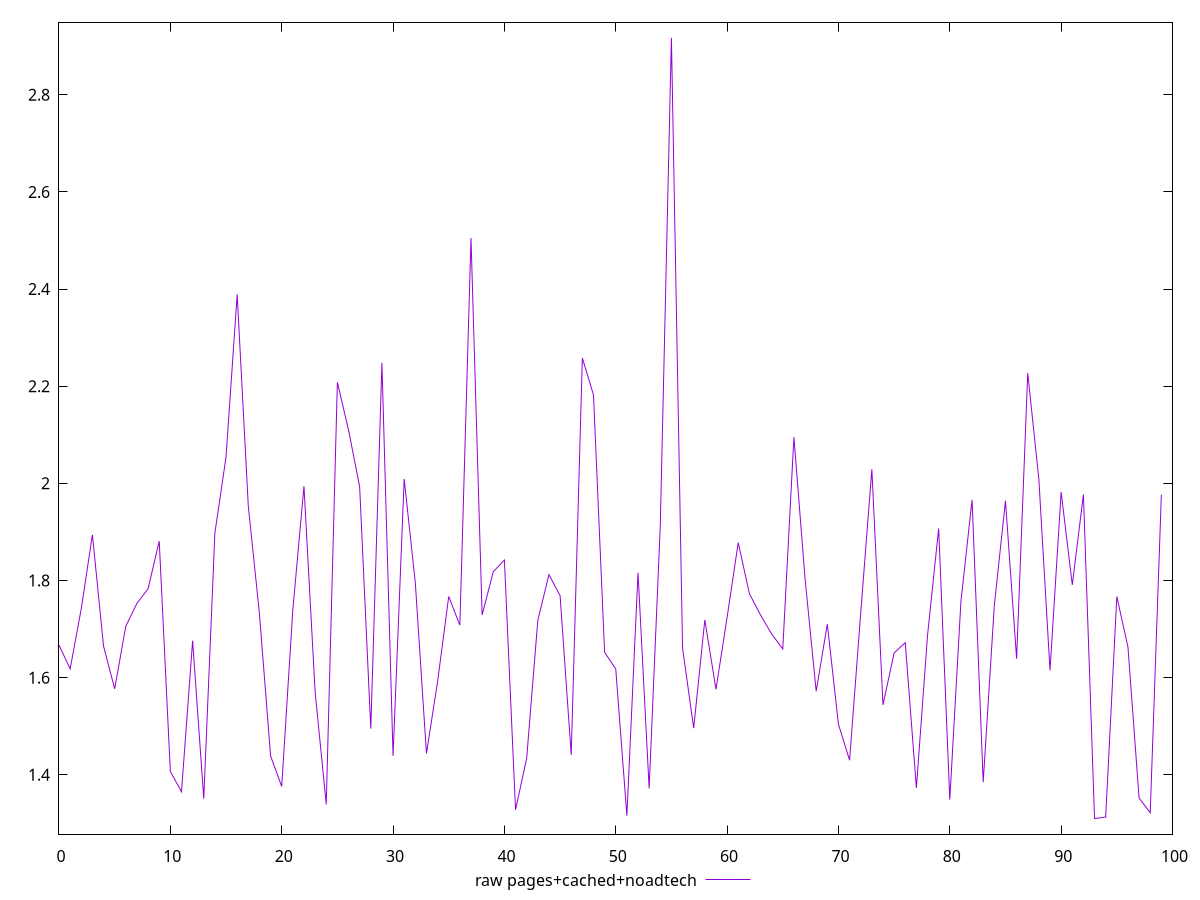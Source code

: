 $_rawPagesCachedNoadtech <<EOF
1.6669999999999998
1.6179999999999999
1.742
1.8940000000000001
1.665
1.577
1.7059999999999997
1.753
1.783
1.8810000000000002
1.407
1.365
1.6760000000000002
1.351
1.8980000000000001
2.0540000000000003
2.389
1.9529999999999998
1.732
1.4389999999999998
1.3760000000000001
1.74
1.9939999999999998
1.5710000000000002
1.339
2.208
2.1100000000000003
1.9929999999999999
1.495
2.248
1.439
2.009
1.795
1.444
1.5919999999999999
1.7670000000000001
1.708
2.505
1.729
1.8179999999999998
1.842
1.328
1.434
1.718
1.8119999999999998
1.7689999999999997
1.4409999999999998
2.258
2.182
1.6520000000000001
1.618
1.316
1.816
1.372
1.913
2.9170000000000003
1.661
1.496
1.719
1.5759999999999998
1.7240000000000002
1.8780000000000001
1.773
1.729
1.6899999999999997
1.659
2.095
1.8039999999999998
1.572
1.71
1.504
1.43
1.733
2.029
1.5439999999999998
1.651
1.6720000000000002
1.373
1.6869999999999998
1.9070000000000003
1.349
1.757
1.966
1.385
1.749
1.964
1.639
2.2270000000000003
2.008
1.615
1.9820000000000002
1.7910000000000001
1.9769999999999999
1.3099999999999998
1.313
1.767
1.663
1.352
1.322
1.977
EOF
set key outside below
set terminal pngcairo
set output "report_00005_2020-11-02T22-26-11.212Z/server-response-time/pages+cached+noadtech//raw.png"
set yrange [1.2778599999999998:2.9491400000000003]
plot $_rawPagesCachedNoadtech title "raw pages+cached+noadtech" with line ,